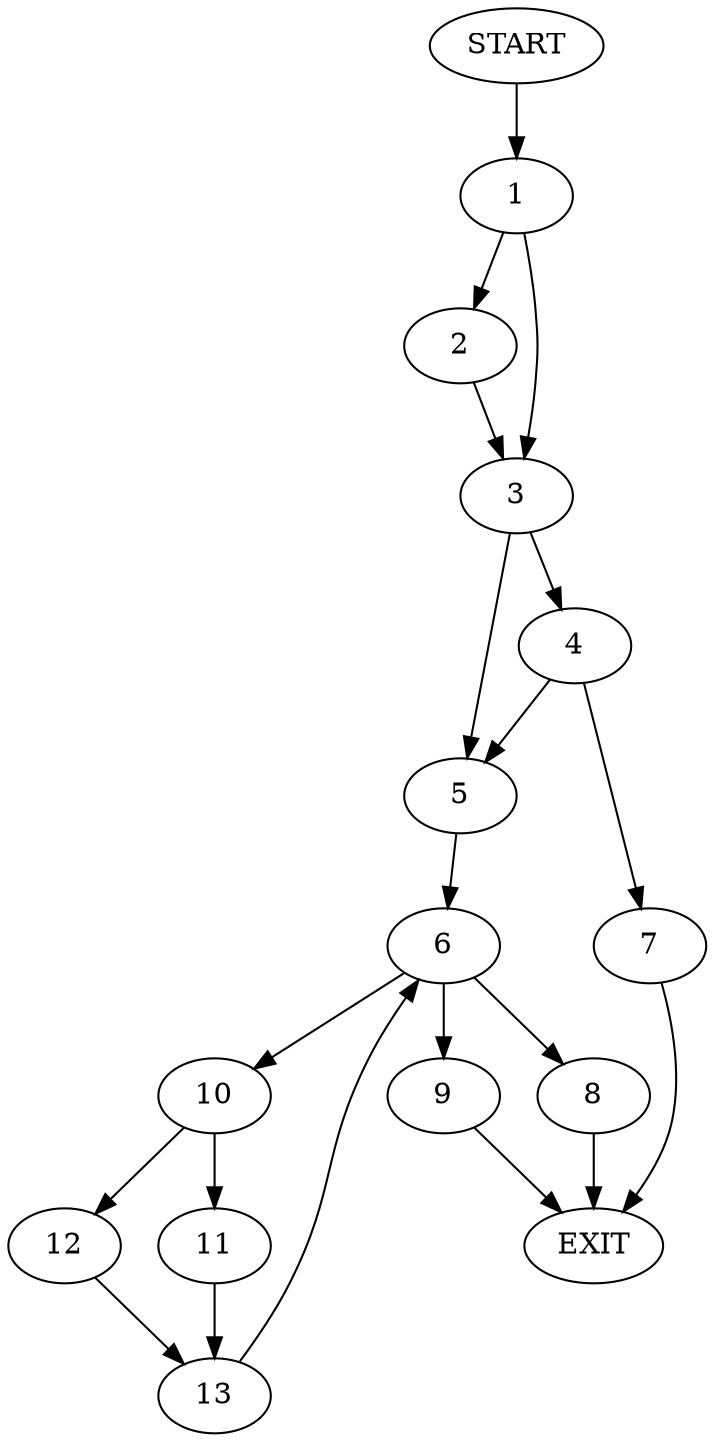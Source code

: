 digraph {
0 [label="START"]
14 [label="EXIT"]
0 -> 1
1 -> 2
1 -> 3
3 -> 4
3 -> 5
2 -> 3
5 -> 6
4 -> 5
4 -> 7
7 -> 14
6 -> 8
6 -> 9
6 -> 10
10 -> 11
10 -> 12
8 -> 14
9 -> 14
11 -> 13
12 -> 13
13 -> 6
}
